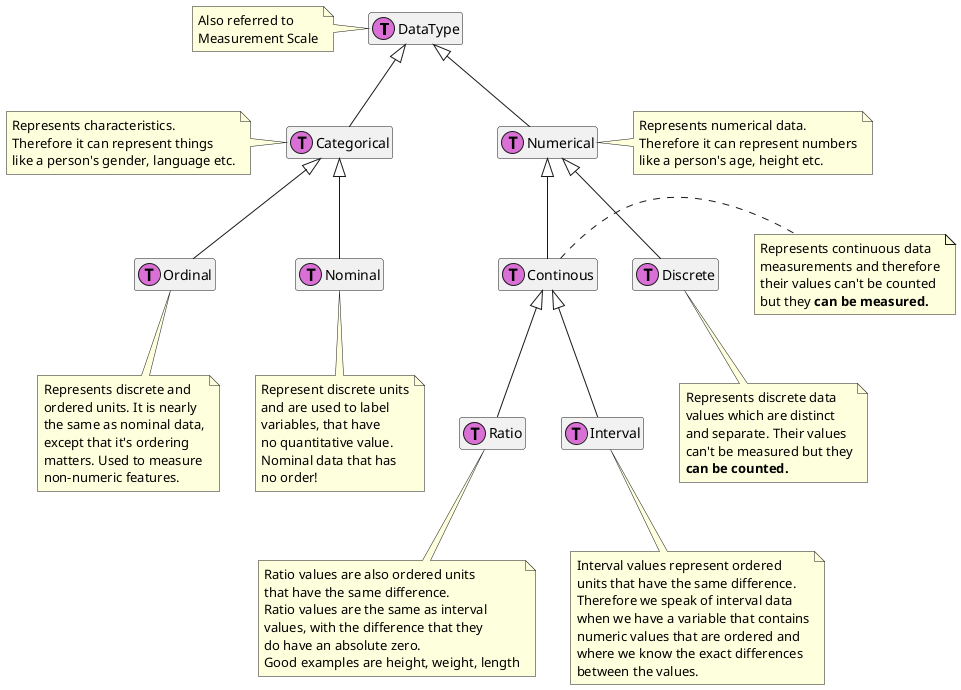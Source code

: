 @startuml

hide empty members
class DataType << (T,orchid) >>
    note left
    Also referred to
    Measurement Scale
    end note
class Categorical << (T,orchid) >>
    note left
    Represents characteristics.
    Therefore it can represent things
    like a person's gender, language etc.
    end note
class Numerical << (T,orchid) >>
    note right
    Represents numerical data.
    Therefore it can represent numbers
    like a person's age, height etc.
    end note
class Nominal << (T,orchid) >>
    note bottom
    Represent discrete units
    and are used to label
    variables, that have
    no quantitative value.
    Nominal data that has
    no order!
    end note
class Ordinal << (T,orchid) >>
    note bottom
    Represents discrete and
    ordered units. It is nearly
    the same as nominal data,
    except that it's ordering
    matters. Used to measure
    non-numeric features.
    end note
class Discrete << (T,orchid) >>
    note bottom
    Represents discrete data
    values which are distinct
    and separate. Their values
    can't be measured but they
    <b>can be counted.</b>
    end note
class Continous << (T,orchid) >>
    note right
    Represents continuous data
    measurements and therefore
    their values can't be counted
    but they <b>can be measured.</b>
    end note
class Interval << (T,orchid) >>
    note bottom
    Interval values represent ordered
    units that have the same difference.
    Therefore we speak of interval data
    when we have a variable that contains
    numeric values that are ordered and
    where we know the exact differences
    between the values.
    end note
class Ratio << (T,orchid) >>
    note bottom
    Ratio values are also ordered units
    that have the same difference.
    Ratio values are the same as interval
    values, with the difference that they
    do have an absolute zero.
    Good examples are height, weight, length
    end note

DataType <|-- Categorical
DataType <|-- Numerical

Categorical <|-- Nominal
Categorical <|-- Ordinal

Numerical <|-- Discrete
Numerical <|-- Continous

Continous <|-- Interval
Continous <|-- Ratio




@enduml